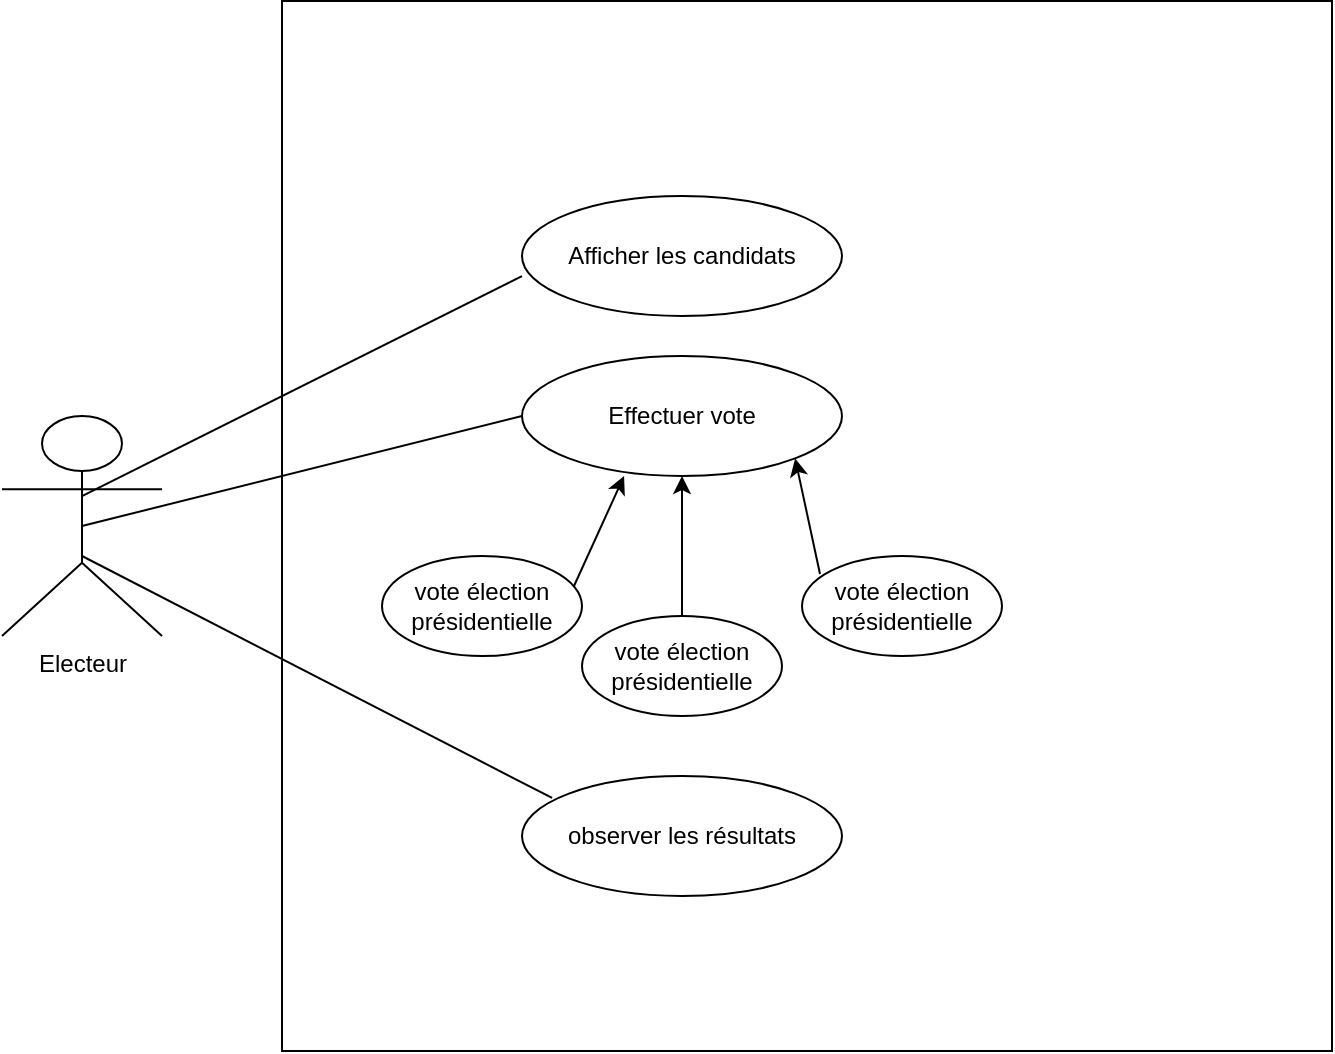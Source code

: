 <mxfile version="13.9.9" type="device"><diagram id="Z6MUGP4B7cwG4tlNdUFD" name="Page-1"><mxGraphModel dx="1316" dy="1759" grid="1" gridSize="10" guides="1" tooltips="1" connect="1" arrows="1" fold="1" page="1" pageScale="1" pageWidth="827" pageHeight="1169" math="0" shadow="0"><root><mxCell id="0"/><mxCell id="1" parent="0"/><mxCell id="mTKxkIt7TCueEKFXFkDg-1" value="Electeur" style="shape=umlActor;verticalLabelPosition=bottom;verticalAlign=top;html=1;outlineConnect=0;" parent="1" vertex="1"><mxGeometry x="40" y="170" width="80" height="110" as="geometry"/></mxCell><mxCell id="mTKxkIt7TCueEKFXFkDg-3" value="" style="whiteSpace=wrap;html=1;aspect=fixed;rounded=0;glass=0;" parent="1" vertex="1"><mxGeometry x="180" y="-37.5" width="525" height="525" as="geometry"/></mxCell><mxCell id="Obvhnn0oyQZ9hAwtSG1L-4" value="" style="group" parent="1" vertex="1" connectable="0"><mxGeometry x="300" y="60" width="160" height="60" as="geometry"/></mxCell><mxCell id="Obvhnn0oyQZ9hAwtSG1L-1" value="" style="ellipse;whiteSpace=wrap;html=1;" parent="Obvhnn0oyQZ9hAwtSG1L-4" vertex="1"><mxGeometry width="160" height="60" as="geometry"/></mxCell><mxCell id="Obvhnn0oyQZ9hAwtSG1L-3" value="Afficher les candidats" style="text;html=1;strokeColor=none;fillColor=none;align=center;verticalAlign=middle;whiteSpace=wrap;rounded=0;" parent="Obvhnn0oyQZ9hAwtSG1L-4" vertex="1"><mxGeometry x="15" y="20" width="130" height="20" as="geometry"/></mxCell><mxCell id="Obvhnn0oyQZ9hAwtSG1L-6" value="" style="group" parent="1" vertex="1" connectable="0"><mxGeometry x="300" y="140" width="160" height="60" as="geometry"/></mxCell><mxCell id="Obvhnn0oyQZ9hAwtSG1L-7" value="" style="ellipse;whiteSpace=wrap;html=1;" parent="Obvhnn0oyQZ9hAwtSG1L-6" vertex="1"><mxGeometry width="160" height="60" as="geometry"/></mxCell><mxCell id="Obvhnn0oyQZ9hAwtSG1L-8" value="Effectuer vote" style="text;html=1;strokeColor=none;fillColor=none;align=center;verticalAlign=middle;whiteSpace=wrap;rounded=0;" parent="Obvhnn0oyQZ9hAwtSG1L-6" vertex="1"><mxGeometry x="15" y="20" width="130" height="20" as="geometry"/></mxCell><mxCell id="Obvhnn0oyQZ9hAwtSG1L-15" value="" style="group" parent="1" vertex="1" connectable="0"><mxGeometry x="250" y="230" width="140" height="50" as="geometry"/></mxCell><mxCell id="Obvhnn0oyQZ9hAwtSG1L-18" value="" style="group" parent="Obvhnn0oyQZ9hAwtSG1L-15" vertex="1" connectable="0"><mxGeometry x="-40" y="10" width="140" height="50" as="geometry"/></mxCell><mxCell id="Obvhnn0oyQZ9hAwtSG1L-13" value="" style="ellipse;whiteSpace=wrap;html=1;" parent="Obvhnn0oyQZ9hAwtSG1L-18" vertex="1"><mxGeometry x="20" width="100" height="50" as="geometry"/></mxCell><mxCell id="Obvhnn0oyQZ9hAwtSG1L-14" value="vote élection présidentielle" style="text;html=1;strokeColor=none;fillColor=none;align=center;verticalAlign=middle;whiteSpace=wrap;rounded=0;" parent="Obvhnn0oyQZ9hAwtSG1L-18" vertex="1"><mxGeometry y="15" width="140" height="20" as="geometry"/></mxCell><mxCell id="Obvhnn0oyQZ9hAwtSG1L-19" value="" style="group" parent="1" vertex="1" connectable="0"><mxGeometry x="310" y="270" width="140" height="50" as="geometry"/></mxCell><mxCell id="Obvhnn0oyQZ9hAwtSG1L-20" value="" style="ellipse;whiteSpace=wrap;html=1;" parent="Obvhnn0oyQZ9hAwtSG1L-19" vertex="1"><mxGeometry x="20" width="100" height="50" as="geometry"/></mxCell><mxCell id="Obvhnn0oyQZ9hAwtSG1L-21" value="vote élection présidentielle" style="text;html=1;strokeColor=none;fillColor=none;align=center;verticalAlign=middle;whiteSpace=wrap;rounded=0;" parent="Obvhnn0oyQZ9hAwtSG1L-19" vertex="1"><mxGeometry y="15" width="140" height="20" as="geometry"/></mxCell><mxCell id="Obvhnn0oyQZ9hAwtSG1L-22" value="" style="group" parent="1" vertex="1" connectable="0"><mxGeometry x="420" y="240" width="140" height="50" as="geometry"/></mxCell><mxCell id="Obvhnn0oyQZ9hAwtSG1L-23" value="" style="ellipse;whiteSpace=wrap;html=1;" parent="Obvhnn0oyQZ9hAwtSG1L-22" vertex="1"><mxGeometry x="20" width="100" height="50" as="geometry"/></mxCell><mxCell id="Obvhnn0oyQZ9hAwtSG1L-24" value="vote élection présidentielle" style="text;html=1;strokeColor=none;fillColor=none;align=center;verticalAlign=middle;whiteSpace=wrap;rounded=0;" parent="Obvhnn0oyQZ9hAwtSG1L-22" vertex="1"><mxGeometry y="15" width="140" height="20" as="geometry"/></mxCell><mxCell id="Obvhnn0oyQZ9hAwtSG1L-26" value="" style="endArrow=classic;html=1;entryX=0.5;entryY=1;entryDx=0;entryDy=0;exitX=0.5;exitY=0;exitDx=0;exitDy=0;" parent="1" source="Obvhnn0oyQZ9hAwtSG1L-20" target="Obvhnn0oyQZ9hAwtSG1L-7" edge="1"><mxGeometry width="50" height="50" relative="1" as="geometry"><mxPoint x="370" y="270" as="sourcePoint"/><mxPoint x="344.96" y="231.02" as="targetPoint"/></mxGeometry></mxCell><mxCell id="Obvhnn0oyQZ9hAwtSG1L-27" value="" style="endArrow=classic;html=1;entryX=1;entryY=1;entryDx=0;entryDy=0;exitX=0.09;exitY=0.18;exitDx=0;exitDy=0;exitPerimeter=0;" parent="1" source="Obvhnn0oyQZ9hAwtSG1L-23" target="Obvhnn0oyQZ9hAwtSG1L-7" edge="1"><mxGeometry width="50" height="50" relative="1" as="geometry"><mxPoint x="440" y="250" as="sourcePoint"/><mxPoint x="380" y="230" as="targetPoint"/></mxGeometry></mxCell><mxCell id="Obvhnn0oyQZ9hAwtSG1L-25" value="" style="endArrow=classic;html=1;entryX=0.319;entryY=1;entryDx=0;entryDy=0;entryPerimeter=0;exitX=0.96;exitY=0.3;exitDx=0;exitDy=0;exitPerimeter=0;" parent="1" source="Obvhnn0oyQZ9hAwtSG1L-13" target="Obvhnn0oyQZ9hAwtSG1L-7" edge="1"><mxGeometry width="50" height="50" relative="1" as="geometry"><mxPoint x="320" y="220" as="sourcePoint"/><mxPoint x="390" y="190" as="targetPoint"/></mxGeometry></mxCell><mxCell id="Obvhnn0oyQZ9hAwtSG1L-29" value="" style="group" parent="1" vertex="1" connectable="0"><mxGeometry x="300" y="350" width="160" height="60" as="geometry"/></mxCell><mxCell id="Obvhnn0oyQZ9hAwtSG1L-30" value="" style="ellipse;whiteSpace=wrap;html=1;" parent="Obvhnn0oyQZ9hAwtSG1L-29" vertex="1"><mxGeometry width="160" height="60" as="geometry"/></mxCell><mxCell id="Obvhnn0oyQZ9hAwtSG1L-31" value="observer les résultats" style="text;html=1;strokeColor=none;fillColor=none;align=center;verticalAlign=middle;whiteSpace=wrap;rounded=0;" parent="Obvhnn0oyQZ9hAwtSG1L-29" vertex="1"><mxGeometry x="15" y="20" width="130" height="20" as="geometry"/></mxCell><mxCell id="L37E1Bx6iXlKi0XUJWO4-2" value="" style="endArrow=none;html=1;entryX=0;entryY=0.667;entryDx=0;entryDy=0;entryPerimeter=0;exitX=0.5;exitY=0.364;exitDx=0;exitDy=0;exitPerimeter=0;" edge="1" parent="1" source="mTKxkIt7TCueEKFXFkDg-1" target="Obvhnn0oyQZ9hAwtSG1L-1"><mxGeometry width="50" height="50" relative="1" as="geometry"><mxPoint x="90" y="210" as="sourcePoint"/><mxPoint x="140" y="160" as="targetPoint"/></mxGeometry></mxCell><mxCell id="L37E1Bx6iXlKi0XUJWO4-3" value="" style="endArrow=none;html=1;entryX=0;entryY=0.5;entryDx=0;entryDy=0;exitX=0.5;exitY=0.5;exitDx=0;exitDy=0;exitPerimeter=0;" edge="1" parent="1" source="mTKxkIt7TCueEKFXFkDg-1" target="Obvhnn0oyQZ9hAwtSG1L-7"><mxGeometry width="50" height="50" relative="1" as="geometry"><mxPoint x="80" y="250.02" as="sourcePoint"/><mxPoint x="300" y="140.0" as="targetPoint"/></mxGeometry></mxCell><mxCell id="L37E1Bx6iXlKi0XUJWO4-4" value="" style="endArrow=none;html=1;entryX=0.094;entryY=0.183;entryDx=0;entryDy=0;entryPerimeter=0;exitX=0.5;exitY=0.364;exitDx=0;exitDy=0;exitPerimeter=0;" edge="1" parent="1" target="Obvhnn0oyQZ9hAwtSG1L-30"><mxGeometry width="50" height="50" relative="1" as="geometry"><mxPoint x="80" y="240.0" as="sourcePoint"/><mxPoint x="300" y="129.98" as="targetPoint"/></mxGeometry></mxCell></root></mxGraphModel></diagram></mxfile>